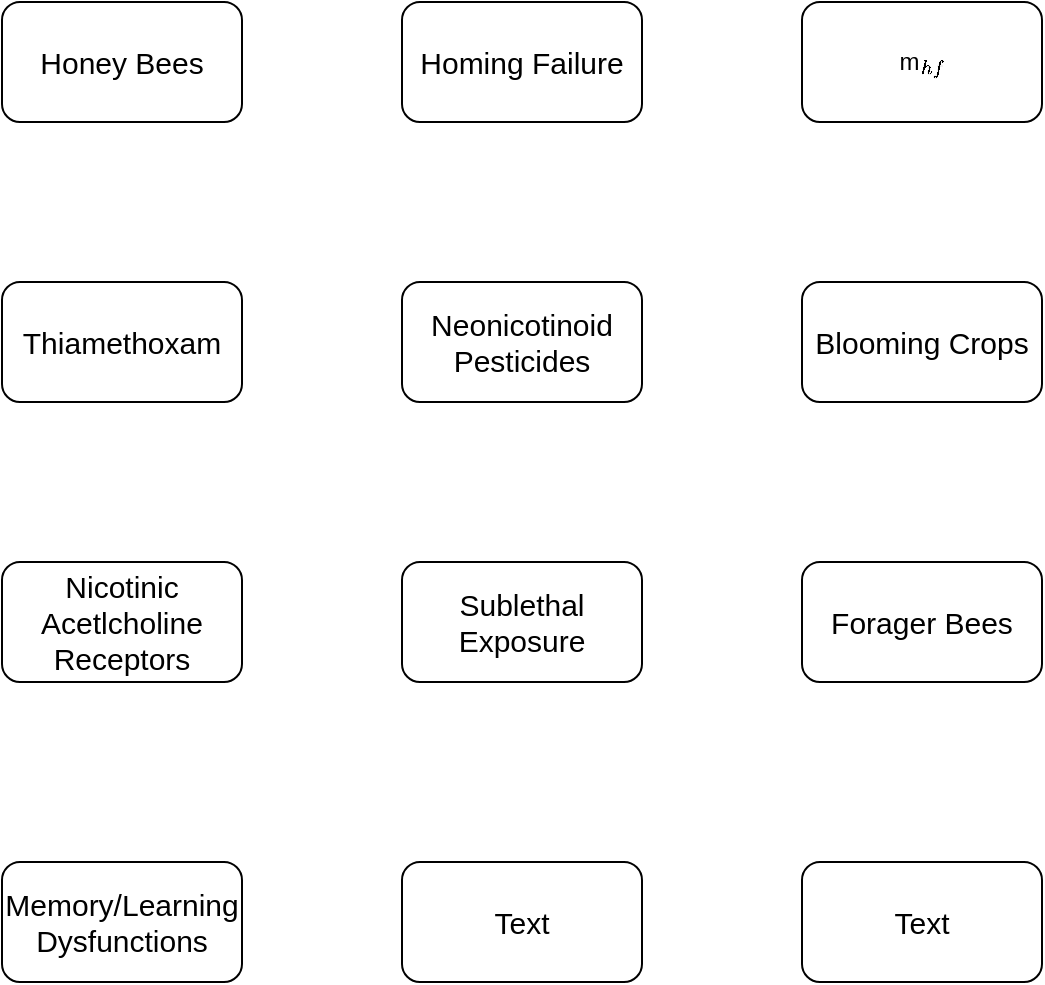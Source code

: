 <mxfile version="13.0.3" type="device"><diagram id="VmTZqJWe_tPEyHmnMP7F" name="Page-1"><mxGraphModel dx="632" dy="1035" grid="1" gridSize="10" guides="1" tooltips="1" connect="1" arrows="1" fold="1" page="1" pageScale="1" pageWidth="850" pageHeight="1100" math="1" shadow="0"><root><mxCell id="0"/><mxCell id="1" parent="0"/><mxCell id="USwSrX-WjspncTj8hy0j-5" value="" style="group" parent="1" vertex="1" connectable="0"><mxGeometry x="240" y="320" width="120" height="60" as="geometry"/></mxCell><mxCell id="USwSrX-WjspncTj8hy0j-1" value="" style="rounded=1;whiteSpace=wrap;html=1;" parent="USwSrX-WjspncTj8hy0j-5" vertex="1"><mxGeometry width="120" height="60" as="geometry"/></mxCell><mxCell id="USwSrX-WjspncTj8hy0j-4" value="&lt;font style=&quot;font-size: 15px&quot;&gt;Sublethal Exposure&lt;/font&gt;" style="text;html=1;strokeColor=none;fillColor=none;align=center;verticalAlign=middle;whiteSpace=wrap;rounded=0;" parent="USwSrX-WjspncTj8hy0j-5" vertex="1"><mxGeometry width="120" height="60" as="geometry"/></mxCell><mxCell id="USwSrX-WjspncTj8hy0j-6" value="" style="group" parent="1" vertex="1" connectable="0"><mxGeometry x="440" y="180" width="120" height="60" as="geometry"/></mxCell><mxCell id="USwSrX-WjspncTj8hy0j-7" value="" style="rounded=1;whiteSpace=wrap;html=1;" parent="USwSrX-WjspncTj8hy0j-6" vertex="1"><mxGeometry width="120" height="60" as="geometry"/></mxCell><mxCell id="USwSrX-WjspncTj8hy0j-8" value="&lt;span style=&quot;font-size: 15px&quot;&gt;Blooming Crops&lt;/span&gt;" style="text;html=1;strokeColor=none;fillColor=none;align=center;verticalAlign=middle;whiteSpace=wrap;rounded=0;" parent="USwSrX-WjspncTj8hy0j-6" vertex="1"><mxGeometry width="120" height="60" as="geometry"/></mxCell><mxCell id="USwSrX-WjspncTj8hy0j-9" value="" style="group" parent="1" vertex="1" connectable="0"><mxGeometry x="240" y="470" width="120" height="60" as="geometry"/></mxCell><mxCell id="USwSrX-WjspncTj8hy0j-10" value="" style="rounded=1;whiteSpace=wrap;html=1;" parent="USwSrX-WjspncTj8hy0j-9" vertex="1"><mxGeometry width="120" height="60" as="geometry"/></mxCell><mxCell id="USwSrX-WjspncTj8hy0j-11" value="&lt;font style=&quot;font-size: 15px&quot;&gt;Text&lt;/font&gt;" style="text;html=1;strokeColor=none;fillColor=none;align=center;verticalAlign=middle;whiteSpace=wrap;rounded=0;" parent="USwSrX-WjspncTj8hy0j-9" vertex="1"><mxGeometry width="120" height="60" as="geometry"/></mxCell><mxCell id="USwSrX-WjspncTj8hy0j-18" value="" style="group" parent="1" vertex="1" connectable="0"><mxGeometry x="440" y="470" width="120" height="60" as="geometry"/></mxCell><mxCell id="USwSrX-WjspncTj8hy0j-19" value="" style="rounded=1;whiteSpace=wrap;html=1;" parent="USwSrX-WjspncTj8hy0j-18" vertex="1"><mxGeometry width="120" height="60" as="geometry"/></mxCell><mxCell id="USwSrX-WjspncTj8hy0j-20" value="&lt;font style=&quot;font-size: 15px&quot;&gt;Text&lt;/font&gt;" style="text;html=1;strokeColor=none;fillColor=none;align=center;verticalAlign=middle;whiteSpace=wrap;rounded=0;" parent="USwSrX-WjspncTj8hy0j-18" vertex="1"><mxGeometry width="120" height="60" as="geometry"/></mxCell><mxCell id="USwSrX-WjspncTj8hy0j-21" value="" style="group" parent="1" vertex="1" connectable="0"><mxGeometry x="440" y="320" width="120" height="60" as="geometry"/></mxCell><mxCell id="USwSrX-WjspncTj8hy0j-22" value="" style="rounded=1;whiteSpace=wrap;html=1;" parent="USwSrX-WjspncTj8hy0j-21" vertex="1"><mxGeometry width="120" height="60" as="geometry"/></mxCell><mxCell id="USwSrX-WjspncTj8hy0j-23" value="&lt;span style=&quot;font-size: 15px&quot;&gt;Forager Bees&lt;/span&gt;" style="text;html=1;strokeColor=none;fillColor=none;align=center;verticalAlign=middle;whiteSpace=wrap;rounded=0;" parent="USwSrX-WjspncTj8hy0j-21" vertex="1"><mxGeometry width="120" height="60" as="geometry"/></mxCell><mxCell id="USwSrX-WjspncTj8hy0j-27" value="" style="group" parent="1" vertex="1" connectable="0"><mxGeometry x="440" y="40" width="120" height="60" as="geometry"/></mxCell><mxCell id="USwSrX-WjspncTj8hy0j-28" value="m\(_{hf}\)" style="rounded=1;whiteSpace=wrap;html=1;" parent="USwSrX-WjspncTj8hy0j-27" vertex="1"><mxGeometry width="120" height="60" as="geometry"/></mxCell><mxCell id="USwSrX-WjspncTj8hy0j-33" value="" style="group" parent="1" vertex="1" connectable="0"><mxGeometry x="40" y="470" width="120" height="60" as="geometry"/></mxCell><mxCell id="USwSrX-WjspncTj8hy0j-34" value="" style="rounded=1;whiteSpace=wrap;html=1;" parent="USwSrX-WjspncTj8hy0j-33" vertex="1"><mxGeometry width="120" height="60" as="geometry"/></mxCell><mxCell id="USwSrX-WjspncTj8hy0j-35" value="&lt;font style=&quot;font-size: 15px&quot;&gt;Memory/Learning Dysfunctions&lt;/font&gt;" style="text;html=1;strokeColor=none;fillColor=none;align=center;verticalAlign=middle;whiteSpace=wrap;rounded=0;" parent="USwSrX-WjspncTj8hy0j-33" vertex="1"><mxGeometry width="120" height="60" as="geometry"/></mxCell><mxCell id="USwSrX-WjspncTj8hy0j-36" value="" style="group" parent="1" vertex="1" connectable="0"><mxGeometry x="240" y="180" width="120" height="60" as="geometry"/></mxCell><mxCell id="USwSrX-WjspncTj8hy0j-37" value="" style="rounded=1;whiteSpace=wrap;html=1;" parent="USwSrX-WjspncTj8hy0j-36" vertex="1"><mxGeometry width="120" height="60" as="geometry"/></mxCell><mxCell id="USwSrX-WjspncTj8hy0j-38" value="&lt;font style=&quot;font-size: 15px&quot;&gt;Neonicotinoid Pesticides&lt;/font&gt;" style="text;html=1;strokeColor=none;fillColor=none;align=center;verticalAlign=middle;whiteSpace=wrap;rounded=0;" parent="USwSrX-WjspncTj8hy0j-36" vertex="1"><mxGeometry width="120" height="60" as="geometry"/></mxCell><mxCell id="USwSrX-WjspncTj8hy0j-39" value="" style="group" parent="1" vertex="1" connectable="0"><mxGeometry x="40" y="320" width="120" height="60" as="geometry"/></mxCell><mxCell id="USwSrX-WjspncTj8hy0j-40" value="" style="rounded=1;whiteSpace=wrap;html=1;" parent="USwSrX-WjspncTj8hy0j-39" vertex="1"><mxGeometry width="120" height="60" as="geometry"/></mxCell><mxCell id="USwSrX-WjspncTj8hy0j-41" value="&lt;font style=&quot;font-size: 15px&quot;&gt;Nicotinic Acetlcholine Receptors&lt;/font&gt;" style="text;html=1;strokeColor=none;fillColor=none;align=center;verticalAlign=middle;whiteSpace=wrap;rounded=0;" parent="USwSrX-WjspncTj8hy0j-39" vertex="1"><mxGeometry width="120" height="60" as="geometry"/></mxCell><mxCell id="USwSrX-WjspncTj8hy0j-42" value="" style="group" parent="1" vertex="1" connectable="0"><mxGeometry x="40" y="180" width="120" height="60" as="geometry"/></mxCell><mxCell id="USwSrX-WjspncTj8hy0j-43" value="" style="rounded=1;whiteSpace=wrap;html=1;" parent="USwSrX-WjspncTj8hy0j-42" vertex="1"><mxGeometry width="120" height="60" as="geometry"/></mxCell><mxCell id="USwSrX-WjspncTj8hy0j-44" value="&lt;font style=&quot;font-size: 15px&quot;&gt;Thiamethoxam&lt;/font&gt;" style="text;html=1;strokeColor=none;fillColor=none;align=center;verticalAlign=middle;whiteSpace=wrap;rounded=0;" parent="USwSrX-WjspncTj8hy0j-42" vertex="1"><mxGeometry width="120" height="60" as="geometry"/></mxCell><mxCell id="USwSrX-WjspncTj8hy0j-45" value="" style="group" parent="1" vertex="1" connectable="0"><mxGeometry x="240" y="40" width="120" height="60" as="geometry"/></mxCell><mxCell id="USwSrX-WjspncTj8hy0j-46" value="" style="rounded=1;whiteSpace=wrap;html=1;" parent="USwSrX-WjspncTj8hy0j-45" vertex="1"><mxGeometry width="120" height="60" as="geometry"/></mxCell><mxCell id="USwSrX-WjspncTj8hy0j-47" value="&lt;font style=&quot;font-size: 15px&quot;&gt;Homing Failure&lt;/font&gt;" style="text;html=1;strokeColor=none;fillColor=none;align=center;verticalAlign=middle;whiteSpace=wrap;rounded=0;" parent="USwSrX-WjspncTj8hy0j-45" vertex="1"><mxGeometry width="120" height="60" as="geometry"/></mxCell><mxCell id="USwSrX-WjspncTj8hy0j-48" value="" style="group" parent="1" vertex="1" connectable="0"><mxGeometry x="40" y="40" width="120" height="60" as="geometry"/></mxCell><mxCell id="USwSrX-WjspncTj8hy0j-49" value="" style="rounded=1;whiteSpace=wrap;html=1;" parent="USwSrX-WjspncTj8hy0j-48" vertex="1"><mxGeometry width="120" height="60" as="geometry"/></mxCell><mxCell id="USwSrX-WjspncTj8hy0j-50" value="&lt;font style=&quot;font-size: 15px&quot;&gt;Honey Bees&lt;/font&gt;" style="text;html=1;strokeColor=none;fillColor=none;align=center;verticalAlign=middle;whiteSpace=wrap;rounded=0;" parent="USwSrX-WjspncTj8hy0j-48" vertex="1"><mxGeometry width="120" height="60" as="geometry"/></mxCell></root></mxGraphModel></diagram></mxfile>